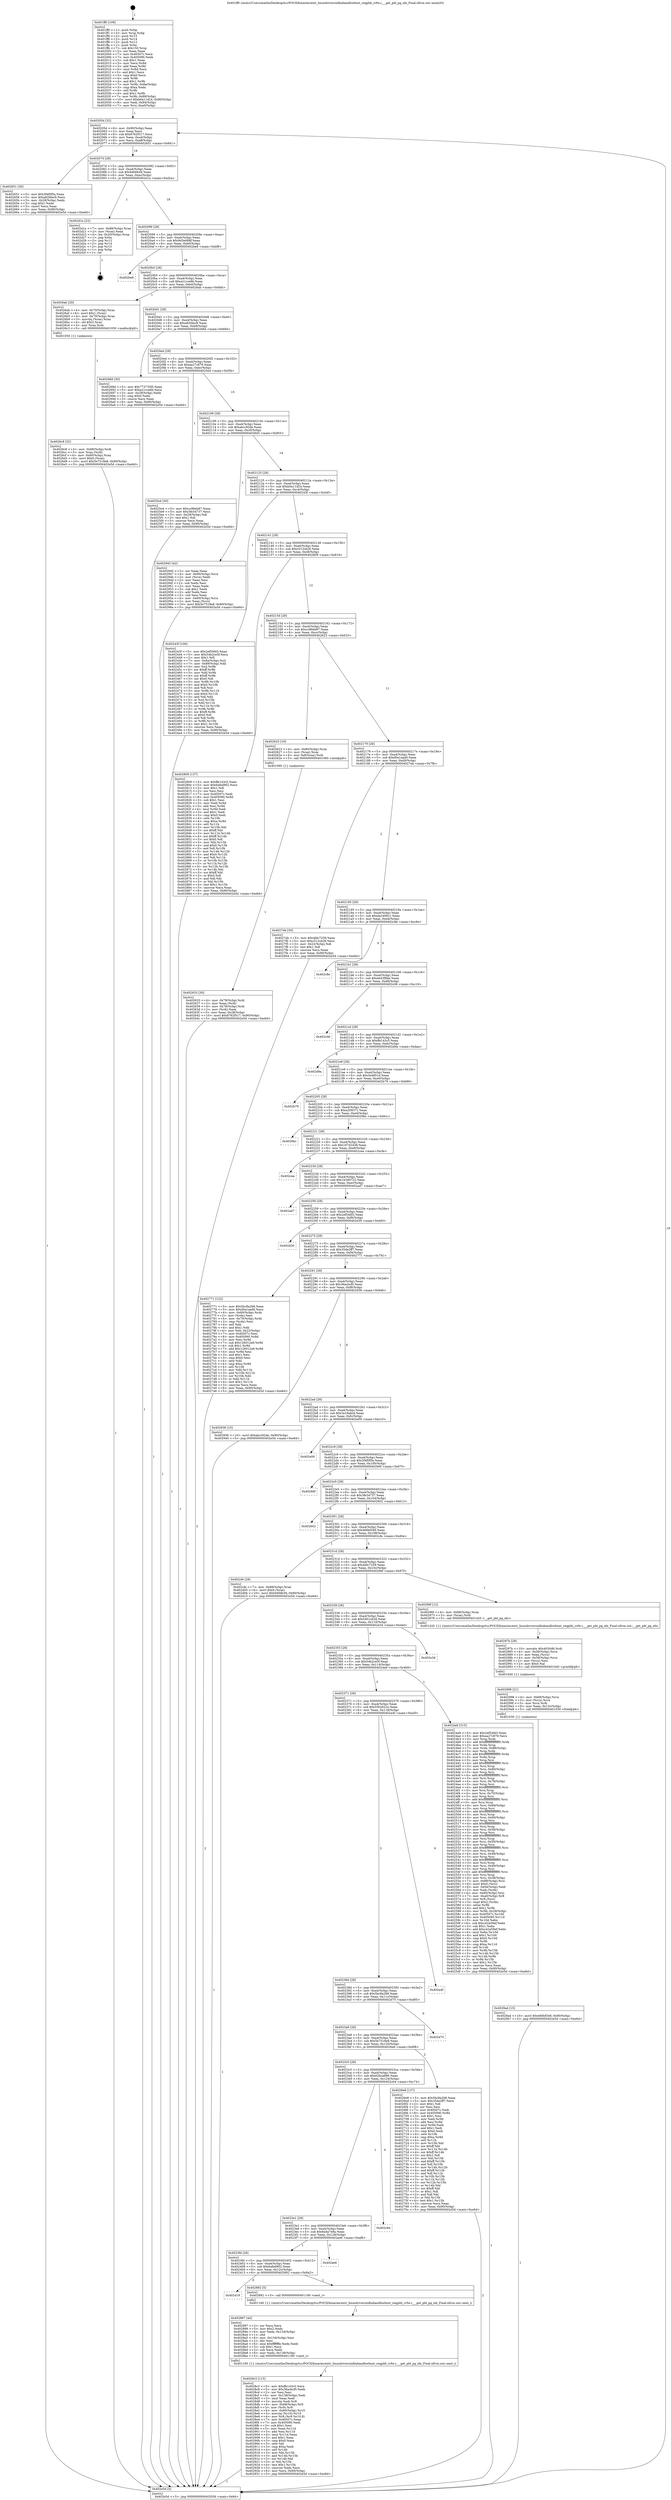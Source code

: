 digraph "0x401ff0" {
  label = "0x401ff0 (/mnt/c/Users/mathe/Desktop/tcc/POCII/binaries/extr_linuxdriversinfinibandhwbnxt_reqplib_rcfw.c___get_pbl_pg_idx_Final-ollvm.out::main(0))"
  labelloc = "t"
  node[shape=record]

  Entry [label="",width=0.3,height=0.3,shape=circle,fillcolor=black,style=filled]
  "0x40205d" [label="{
     0x40205d [32]\l
     | [instrs]\l
     &nbsp;&nbsp;0x40205d \<+6\>: mov -0x90(%rbp),%eax\l
     &nbsp;&nbsp;0x402063 \<+2\>: mov %eax,%ecx\l
     &nbsp;&nbsp;0x402065 \<+6\>: sub $0x8762f517,%ecx\l
     &nbsp;&nbsp;0x40206b \<+6\>: mov %eax,-0xa4(%rbp)\l
     &nbsp;&nbsp;0x402071 \<+6\>: mov %ecx,-0xa8(%rbp)\l
     &nbsp;&nbsp;0x402077 \<+6\>: je 0000000000402651 \<main+0x661\>\l
  }"]
  "0x402651" [label="{
     0x402651 [30]\l
     | [instrs]\l
     &nbsp;&nbsp;0x402651 \<+5\>: mov $0x3f4f0f5a,%eax\l
     &nbsp;&nbsp;0x402656 \<+5\>: mov $0xa82fdec9,%ecx\l
     &nbsp;&nbsp;0x40265b \<+3\>: mov -0x28(%rbp),%edx\l
     &nbsp;&nbsp;0x40265e \<+3\>: cmp $0x1,%edx\l
     &nbsp;&nbsp;0x402661 \<+3\>: cmovl %ecx,%eax\l
     &nbsp;&nbsp;0x402664 \<+6\>: mov %eax,-0x90(%rbp)\l
     &nbsp;&nbsp;0x40266a \<+5\>: jmp 0000000000402e5d \<main+0xe6d\>\l
  }"]
  "0x40207d" [label="{
     0x40207d [28]\l
     | [instrs]\l
     &nbsp;&nbsp;0x40207d \<+5\>: jmp 0000000000402082 \<main+0x92\>\l
     &nbsp;&nbsp;0x402082 \<+6\>: mov -0xa4(%rbp),%eax\l
     &nbsp;&nbsp;0x402088 \<+5\>: sub $0x94f48cf4,%eax\l
     &nbsp;&nbsp;0x40208d \<+6\>: mov %eax,-0xac(%rbp)\l
     &nbsp;&nbsp;0x402093 \<+6\>: je 0000000000402d1a \<main+0xd2a\>\l
  }"]
  Exit [label="",width=0.3,height=0.3,shape=circle,fillcolor=black,style=filled,peripheries=2]
  "0x402d1a" [label="{
     0x402d1a [22]\l
     | [instrs]\l
     &nbsp;&nbsp;0x402d1a \<+7\>: mov -0x88(%rbp),%rax\l
     &nbsp;&nbsp;0x402d21 \<+2\>: mov (%rax),%eax\l
     &nbsp;&nbsp;0x402d23 \<+4\>: lea -0x20(%rbp),%rsp\l
     &nbsp;&nbsp;0x402d27 \<+1\>: pop %rbx\l
     &nbsp;&nbsp;0x402d28 \<+2\>: pop %r12\l
     &nbsp;&nbsp;0x402d2a \<+2\>: pop %r14\l
     &nbsp;&nbsp;0x402d2c \<+2\>: pop %r15\l
     &nbsp;&nbsp;0x402d2e \<+1\>: pop %rbp\l
     &nbsp;&nbsp;0x402d2f \<+1\>: ret\l
  }"]
  "0x402099" [label="{
     0x402099 [28]\l
     | [instrs]\l
     &nbsp;&nbsp;0x402099 \<+5\>: jmp 000000000040209e \<main+0xae\>\l
     &nbsp;&nbsp;0x40209e \<+6\>: mov -0xa4(%rbp),%eax\l
     &nbsp;&nbsp;0x4020a4 \<+5\>: sub $0x9d3e068f,%eax\l
     &nbsp;&nbsp;0x4020a9 \<+6\>: mov %eax,-0xb0(%rbp)\l
     &nbsp;&nbsp;0x4020af \<+6\>: je 0000000000402be8 \<main+0xbf8\>\l
  }"]
  "0x4029ad" [label="{
     0x4029ad [15]\l
     | [instrs]\l
     &nbsp;&nbsp;0x4029ad \<+10\>: movl $0x466bf349,-0x90(%rbp)\l
     &nbsp;&nbsp;0x4029b7 \<+5\>: jmp 0000000000402e5d \<main+0xe6d\>\l
  }"]
  "0x402be8" [label="{
     0x402be8\l
  }", style=dashed]
  "0x4020b5" [label="{
     0x4020b5 [28]\l
     | [instrs]\l
     &nbsp;&nbsp;0x4020b5 \<+5\>: jmp 00000000004020ba \<main+0xca\>\l
     &nbsp;&nbsp;0x4020ba \<+6\>: mov -0xa4(%rbp),%eax\l
     &nbsp;&nbsp;0x4020c0 \<+5\>: sub $0xa21cce6b,%eax\l
     &nbsp;&nbsp;0x4020c5 \<+6\>: mov %eax,-0xb4(%rbp)\l
     &nbsp;&nbsp;0x4020cb \<+6\>: je 00000000004026ab \<main+0x6bb\>\l
  }"]
  "0x402998" [label="{
     0x402998 [21]\l
     | [instrs]\l
     &nbsp;&nbsp;0x402998 \<+4\>: mov -0x68(%rbp),%rcx\l
     &nbsp;&nbsp;0x40299c \<+3\>: mov (%rcx),%rcx\l
     &nbsp;&nbsp;0x40299f \<+3\>: mov %rcx,%rdi\l
     &nbsp;&nbsp;0x4029a2 \<+6\>: mov %eax,-0x13c(%rbp)\l
     &nbsp;&nbsp;0x4029a8 \<+5\>: call 0000000000401030 \<free@plt\>\l
     | [calls]\l
     &nbsp;&nbsp;0x401030 \{1\} (unknown)\l
  }"]
  "0x4026ab" [label="{
     0x4026ab [29]\l
     | [instrs]\l
     &nbsp;&nbsp;0x4026ab \<+4\>: mov -0x70(%rbp),%rax\l
     &nbsp;&nbsp;0x4026af \<+6\>: movl $0x1,(%rax)\l
     &nbsp;&nbsp;0x4026b5 \<+4\>: mov -0x70(%rbp),%rax\l
     &nbsp;&nbsp;0x4026b9 \<+3\>: movslq (%rax),%rax\l
     &nbsp;&nbsp;0x4026bc \<+4\>: shl $0x3,%rax\l
     &nbsp;&nbsp;0x4026c0 \<+3\>: mov %rax,%rdi\l
     &nbsp;&nbsp;0x4026c3 \<+5\>: call 0000000000401050 \<malloc@plt\>\l
     | [calls]\l
     &nbsp;&nbsp;0x401050 \{1\} (unknown)\l
  }"]
  "0x4020d1" [label="{
     0x4020d1 [28]\l
     | [instrs]\l
     &nbsp;&nbsp;0x4020d1 \<+5\>: jmp 00000000004020d6 \<main+0xe6\>\l
     &nbsp;&nbsp;0x4020d6 \<+6\>: mov -0xa4(%rbp),%eax\l
     &nbsp;&nbsp;0x4020dc \<+5\>: sub $0xa82fdec9,%eax\l
     &nbsp;&nbsp;0x4020e1 \<+6\>: mov %eax,-0xb8(%rbp)\l
     &nbsp;&nbsp;0x4020e7 \<+6\>: je 000000000040268d \<main+0x69d\>\l
  }"]
  "0x40297b" [label="{
     0x40297b [29]\l
     | [instrs]\l
     &nbsp;&nbsp;0x40297b \<+10\>: movabs $0x4030d6,%rdi\l
     &nbsp;&nbsp;0x402985 \<+4\>: mov -0x58(%rbp),%rcx\l
     &nbsp;&nbsp;0x402989 \<+2\>: mov %eax,(%rcx)\l
     &nbsp;&nbsp;0x40298b \<+4\>: mov -0x58(%rbp),%rcx\l
     &nbsp;&nbsp;0x40298f \<+2\>: mov (%rcx),%esi\l
     &nbsp;&nbsp;0x402991 \<+2\>: mov $0x0,%al\l
     &nbsp;&nbsp;0x402993 \<+5\>: call 0000000000401040 \<printf@plt\>\l
     | [calls]\l
     &nbsp;&nbsp;0x401040 \{1\} (unknown)\l
  }"]
  "0x40268d" [label="{
     0x40268d [30]\l
     | [instrs]\l
     &nbsp;&nbsp;0x40268d \<+5\>: mov $0x773735f5,%eax\l
     &nbsp;&nbsp;0x402692 \<+5\>: mov $0xa21cce6b,%ecx\l
     &nbsp;&nbsp;0x402697 \<+3\>: mov -0x28(%rbp),%edx\l
     &nbsp;&nbsp;0x40269a \<+3\>: cmp $0x0,%edx\l
     &nbsp;&nbsp;0x40269d \<+3\>: cmove %ecx,%eax\l
     &nbsp;&nbsp;0x4026a0 \<+6\>: mov %eax,-0x90(%rbp)\l
     &nbsp;&nbsp;0x4026a6 \<+5\>: jmp 0000000000402e5d \<main+0xe6d\>\l
  }"]
  "0x4020ed" [label="{
     0x4020ed [28]\l
     | [instrs]\l
     &nbsp;&nbsp;0x4020ed \<+5\>: jmp 00000000004020f2 \<main+0x102\>\l
     &nbsp;&nbsp;0x4020f2 \<+6\>: mov -0xa4(%rbp),%eax\l
     &nbsp;&nbsp;0x4020f8 \<+5\>: sub $0xaa27c879,%eax\l
     &nbsp;&nbsp;0x4020fd \<+6\>: mov %eax,-0xbc(%rbp)\l
     &nbsp;&nbsp;0x402103 \<+6\>: je 00000000004025e4 \<main+0x5f4\>\l
  }"]
  "0x4028c3" [label="{
     0x4028c3 [115]\l
     | [instrs]\l
     &nbsp;&nbsp;0x4028c3 \<+5\>: mov $0xffe143c5,%ecx\l
     &nbsp;&nbsp;0x4028c8 \<+5\>: mov $0x36acbcf0,%edx\l
     &nbsp;&nbsp;0x4028cd \<+2\>: xor %esi,%esi\l
     &nbsp;&nbsp;0x4028cf \<+6\>: mov -0x138(%rbp),%edi\l
     &nbsp;&nbsp;0x4028d5 \<+3\>: imul %eax,%edi\l
     &nbsp;&nbsp;0x4028d8 \<+3\>: movslq %edi,%r8\l
     &nbsp;&nbsp;0x4028db \<+4\>: mov -0x68(%rbp),%r9\l
     &nbsp;&nbsp;0x4028df \<+3\>: mov (%r9),%r9\l
     &nbsp;&nbsp;0x4028e2 \<+4\>: mov -0x60(%rbp),%r10\l
     &nbsp;&nbsp;0x4028e6 \<+3\>: movslq (%r10),%r10\l
     &nbsp;&nbsp;0x4028e9 \<+4\>: mov %r8,(%r9,%r10,8)\l
     &nbsp;&nbsp;0x4028ed \<+7\>: mov 0x40507c,%eax\l
     &nbsp;&nbsp;0x4028f4 \<+7\>: mov 0x405090,%edi\l
     &nbsp;&nbsp;0x4028fb \<+3\>: sub $0x1,%esi\l
     &nbsp;&nbsp;0x4028fe \<+3\>: mov %eax,%r11d\l
     &nbsp;&nbsp;0x402901 \<+3\>: add %esi,%r11d\l
     &nbsp;&nbsp;0x402904 \<+4\>: imul %r11d,%eax\l
     &nbsp;&nbsp;0x402908 \<+3\>: and $0x1,%eax\l
     &nbsp;&nbsp;0x40290b \<+3\>: cmp $0x0,%eax\l
     &nbsp;&nbsp;0x40290e \<+3\>: sete %bl\l
     &nbsp;&nbsp;0x402911 \<+3\>: cmp $0xa,%edi\l
     &nbsp;&nbsp;0x402914 \<+4\>: setl %r14b\l
     &nbsp;&nbsp;0x402918 \<+3\>: mov %bl,%r15b\l
     &nbsp;&nbsp;0x40291b \<+3\>: and %r14b,%r15b\l
     &nbsp;&nbsp;0x40291e \<+3\>: xor %r14b,%bl\l
     &nbsp;&nbsp;0x402921 \<+3\>: or %bl,%r15b\l
     &nbsp;&nbsp;0x402924 \<+4\>: test $0x1,%r15b\l
     &nbsp;&nbsp;0x402928 \<+3\>: cmovne %edx,%ecx\l
     &nbsp;&nbsp;0x40292b \<+6\>: mov %ecx,-0x90(%rbp)\l
     &nbsp;&nbsp;0x402931 \<+5\>: jmp 0000000000402e5d \<main+0xe6d\>\l
  }"]
  "0x4025e4" [label="{
     0x4025e4 [30]\l
     | [instrs]\l
     &nbsp;&nbsp;0x4025e4 \<+5\>: mov $0xcc86eb87,%eax\l
     &nbsp;&nbsp;0x4025e9 \<+5\>: mov $0x3fe34737,%ecx\l
     &nbsp;&nbsp;0x4025ee \<+3\>: mov -0x29(%rbp),%dl\l
     &nbsp;&nbsp;0x4025f1 \<+3\>: test $0x1,%dl\l
     &nbsp;&nbsp;0x4025f4 \<+3\>: cmovne %ecx,%eax\l
     &nbsp;&nbsp;0x4025f7 \<+6\>: mov %eax,-0x90(%rbp)\l
     &nbsp;&nbsp;0x4025fd \<+5\>: jmp 0000000000402e5d \<main+0xe6d\>\l
  }"]
  "0x402109" [label="{
     0x402109 [28]\l
     | [instrs]\l
     &nbsp;&nbsp;0x402109 \<+5\>: jmp 000000000040210e \<main+0x11e\>\l
     &nbsp;&nbsp;0x40210e \<+6\>: mov -0xa4(%rbp),%eax\l
     &nbsp;&nbsp;0x402114 \<+5\>: sub $0xabcc92de,%eax\l
     &nbsp;&nbsp;0x402119 \<+6\>: mov %eax,-0xc0(%rbp)\l
     &nbsp;&nbsp;0x40211f \<+6\>: je 0000000000402945 \<main+0x955\>\l
  }"]
  "0x402897" [label="{
     0x402897 [44]\l
     | [instrs]\l
     &nbsp;&nbsp;0x402897 \<+2\>: xor %ecx,%ecx\l
     &nbsp;&nbsp;0x402899 \<+5\>: mov $0x2,%edx\l
     &nbsp;&nbsp;0x40289e \<+6\>: mov %edx,-0x134(%rbp)\l
     &nbsp;&nbsp;0x4028a4 \<+1\>: cltd\l
     &nbsp;&nbsp;0x4028a5 \<+6\>: mov -0x134(%rbp),%esi\l
     &nbsp;&nbsp;0x4028ab \<+2\>: idiv %esi\l
     &nbsp;&nbsp;0x4028ad \<+6\>: imul $0xfffffffe,%edx,%edx\l
     &nbsp;&nbsp;0x4028b3 \<+3\>: sub $0x1,%ecx\l
     &nbsp;&nbsp;0x4028b6 \<+2\>: sub %ecx,%edx\l
     &nbsp;&nbsp;0x4028b8 \<+6\>: mov %edx,-0x138(%rbp)\l
     &nbsp;&nbsp;0x4028be \<+5\>: call 0000000000401160 \<next_i\>\l
     | [calls]\l
     &nbsp;&nbsp;0x401160 \{1\} (/mnt/c/Users/mathe/Desktop/tcc/POCII/binaries/extr_linuxdriversinfinibandhwbnxt_reqplib_rcfw.c___get_pbl_pg_idx_Final-ollvm.out::next_i)\l
  }"]
  "0x402945" [label="{
     0x402945 [42]\l
     | [instrs]\l
     &nbsp;&nbsp;0x402945 \<+2\>: xor %eax,%eax\l
     &nbsp;&nbsp;0x402947 \<+4\>: mov -0x60(%rbp),%rcx\l
     &nbsp;&nbsp;0x40294b \<+2\>: mov (%rcx),%edx\l
     &nbsp;&nbsp;0x40294d \<+2\>: mov %eax,%esi\l
     &nbsp;&nbsp;0x40294f \<+2\>: sub %edx,%esi\l
     &nbsp;&nbsp;0x402951 \<+2\>: mov %eax,%edx\l
     &nbsp;&nbsp;0x402953 \<+3\>: sub $0x1,%edx\l
     &nbsp;&nbsp;0x402956 \<+2\>: add %edx,%esi\l
     &nbsp;&nbsp;0x402958 \<+2\>: sub %esi,%eax\l
     &nbsp;&nbsp;0x40295a \<+4\>: mov -0x60(%rbp),%rcx\l
     &nbsp;&nbsp;0x40295e \<+2\>: mov %eax,(%rcx)\l
     &nbsp;&nbsp;0x402960 \<+10\>: movl $0x5e7518e8,-0x90(%rbp)\l
     &nbsp;&nbsp;0x40296a \<+5\>: jmp 0000000000402e5d \<main+0xe6d\>\l
  }"]
  "0x402125" [label="{
     0x402125 [28]\l
     | [instrs]\l
     &nbsp;&nbsp;0x402125 \<+5\>: jmp 000000000040212a \<main+0x13a\>\l
     &nbsp;&nbsp;0x40212a \<+6\>: mov -0xa4(%rbp),%eax\l
     &nbsp;&nbsp;0x402130 \<+5\>: sub $0xb0a11d24,%eax\l
     &nbsp;&nbsp;0x402135 \<+6\>: mov %eax,-0xc4(%rbp)\l
     &nbsp;&nbsp;0x40213b \<+6\>: je 000000000040243f \<main+0x44f\>\l
  }"]
  "0x402419" [label="{
     0x402419\l
  }", style=dashed]
  "0x40243f" [label="{
     0x40243f [106]\l
     | [instrs]\l
     &nbsp;&nbsp;0x40243f \<+5\>: mov $0x2ef54fd3,%eax\l
     &nbsp;&nbsp;0x402444 \<+5\>: mov $0x54b2ce5f,%ecx\l
     &nbsp;&nbsp;0x402449 \<+2\>: mov $0x1,%dl\l
     &nbsp;&nbsp;0x40244b \<+7\>: mov -0x8a(%rbp),%sil\l
     &nbsp;&nbsp;0x402452 \<+7\>: mov -0x89(%rbp),%dil\l
     &nbsp;&nbsp;0x402459 \<+3\>: mov %sil,%r8b\l
     &nbsp;&nbsp;0x40245c \<+4\>: xor $0xff,%r8b\l
     &nbsp;&nbsp;0x402460 \<+3\>: mov %dil,%r9b\l
     &nbsp;&nbsp;0x402463 \<+4\>: xor $0xff,%r9b\l
     &nbsp;&nbsp;0x402467 \<+3\>: xor $0x0,%dl\l
     &nbsp;&nbsp;0x40246a \<+3\>: mov %r8b,%r10b\l
     &nbsp;&nbsp;0x40246d \<+4\>: and $0x0,%r10b\l
     &nbsp;&nbsp;0x402471 \<+3\>: and %dl,%sil\l
     &nbsp;&nbsp;0x402474 \<+3\>: mov %r9b,%r11b\l
     &nbsp;&nbsp;0x402477 \<+4\>: and $0x0,%r11b\l
     &nbsp;&nbsp;0x40247b \<+3\>: and %dl,%dil\l
     &nbsp;&nbsp;0x40247e \<+3\>: or %sil,%r10b\l
     &nbsp;&nbsp;0x402481 \<+3\>: or %dil,%r11b\l
     &nbsp;&nbsp;0x402484 \<+3\>: xor %r11b,%r10b\l
     &nbsp;&nbsp;0x402487 \<+3\>: or %r9b,%r8b\l
     &nbsp;&nbsp;0x40248a \<+4\>: xor $0xff,%r8b\l
     &nbsp;&nbsp;0x40248e \<+3\>: or $0x0,%dl\l
     &nbsp;&nbsp;0x402491 \<+3\>: and %dl,%r8b\l
     &nbsp;&nbsp;0x402494 \<+3\>: or %r8b,%r10b\l
     &nbsp;&nbsp;0x402497 \<+4\>: test $0x1,%r10b\l
     &nbsp;&nbsp;0x40249b \<+3\>: cmovne %ecx,%eax\l
     &nbsp;&nbsp;0x40249e \<+6\>: mov %eax,-0x90(%rbp)\l
     &nbsp;&nbsp;0x4024a4 \<+5\>: jmp 0000000000402e5d \<main+0xe6d\>\l
  }"]
  "0x402141" [label="{
     0x402141 [28]\l
     | [instrs]\l
     &nbsp;&nbsp;0x402141 \<+5\>: jmp 0000000000402146 \<main+0x156\>\l
     &nbsp;&nbsp;0x402146 \<+6\>: mov -0xa4(%rbp),%eax\l
     &nbsp;&nbsp;0x40214c \<+5\>: sub $0xc512cb26,%eax\l
     &nbsp;&nbsp;0x402151 \<+6\>: mov %eax,-0xc8(%rbp)\l
     &nbsp;&nbsp;0x402157 \<+6\>: je 0000000000402809 \<main+0x819\>\l
  }"]
  "0x402e5d" [label="{
     0x402e5d [5]\l
     | [instrs]\l
     &nbsp;&nbsp;0x402e5d \<+5\>: jmp 000000000040205d \<main+0x6d\>\l
  }"]
  "0x401ff0" [label="{
     0x401ff0 [109]\l
     | [instrs]\l
     &nbsp;&nbsp;0x401ff0 \<+1\>: push %rbp\l
     &nbsp;&nbsp;0x401ff1 \<+3\>: mov %rsp,%rbp\l
     &nbsp;&nbsp;0x401ff4 \<+2\>: push %r15\l
     &nbsp;&nbsp;0x401ff6 \<+2\>: push %r14\l
     &nbsp;&nbsp;0x401ff8 \<+2\>: push %r12\l
     &nbsp;&nbsp;0x401ffa \<+1\>: push %rbx\l
     &nbsp;&nbsp;0x401ffb \<+7\>: sub $0x150,%rsp\l
     &nbsp;&nbsp;0x402002 \<+2\>: xor %eax,%eax\l
     &nbsp;&nbsp;0x402004 \<+7\>: mov 0x40507c,%ecx\l
     &nbsp;&nbsp;0x40200b \<+7\>: mov 0x405090,%edx\l
     &nbsp;&nbsp;0x402012 \<+3\>: sub $0x1,%eax\l
     &nbsp;&nbsp;0x402015 \<+3\>: mov %ecx,%r8d\l
     &nbsp;&nbsp;0x402018 \<+3\>: add %eax,%r8d\l
     &nbsp;&nbsp;0x40201b \<+4\>: imul %r8d,%ecx\l
     &nbsp;&nbsp;0x40201f \<+3\>: and $0x1,%ecx\l
     &nbsp;&nbsp;0x402022 \<+3\>: cmp $0x0,%ecx\l
     &nbsp;&nbsp;0x402025 \<+4\>: sete %r9b\l
     &nbsp;&nbsp;0x402029 \<+4\>: and $0x1,%r9b\l
     &nbsp;&nbsp;0x40202d \<+7\>: mov %r9b,-0x8a(%rbp)\l
     &nbsp;&nbsp;0x402034 \<+3\>: cmp $0xa,%edx\l
     &nbsp;&nbsp;0x402037 \<+4\>: setl %r9b\l
     &nbsp;&nbsp;0x40203b \<+4\>: and $0x1,%r9b\l
     &nbsp;&nbsp;0x40203f \<+7\>: mov %r9b,-0x89(%rbp)\l
     &nbsp;&nbsp;0x402046 \<+10\>: movl $0xb0a11d24,-0x90(%rbp)\l
     &nbsp;&nbsp;0x402050 \<+6\>: mov %edi,-0x94(%rbp)\l
     &nbsp;&nbsp;0x402056 \<+7\>: mov %rsi,-0xa0(%rbp)\l
  }"]
  "0x402892" [label="{
     0x402892 [5]\l
     | [instrs]\l
     &nbsp;&nbsp;0x402892 \<+5\>: call 0000000000401160 \<next_i\>\l
     | [calls]\l
     &nbsp;&nbsp;0x401160 \{1\} (/mnt/c/Users/mathe/Desktop/tcc/POCII/binaries/extr_linuxdriversinfinibandhwbnxt_reqplib_rcfw.c___get_pbl_pg_idx_Final-ollvm.out::next_i)\l
  }"]
  "0x402809" [label="{
     0x402809 [137]\l
     | [instrs]\l
     &nbsp;&nbsp;0x402809 \<+5\>: mov $0xffe143c5,%eax\l
     &nbsp;&nbsp;0x40280e \<+5\>: mov $0x6afed902,%ecx\l
     &nbsp;&nbsp;0x402813 \<+2\>: mov $0x1,%dl\l
     &nbsp;&nbsp;0x402815 \<+2\>: xor %esi,%esi\l
     &nbsp;&nbsp;0x402817 \<+7\>: mov 0x40507c,%edi\l
     &nbsp;&nbsp;0x40281e \<+8\>: mov 0x405090,%r8d\l
     &nbsp;&nbsp;0x402826 \<+3\>: sub $0x1,%esi\l
     &nbsp;&nbsp;0x402829 \<+3\>: mov %edi,%r9d\l
     &nbsp;&nbsp;0x40282c \<+3\>: add %esi,%r9d\l
     &nbsp;&nbsp;0x40282f \<+4\>: imul %r9d,%edi\l
     &nbsp;&nbsp;0x402833 \<+3\>: and $0x1,%edi\l
     &nbsp;&nbsp;0x402836 \<+3\>: cmp $0x0,%edi\l
     &nbsp;&nbsp;0x402839 \<+4\>: sete %r10b\l
     &nbsp;&nbsp;0x40283d \<+4\>: cmp $0xa,%r8d\l
     &nbsp;&nbsp;0x402841 \<+4\>: setl %r11b\l
     &nbsp;&nbsp;0x402845 \<+3\>: mov %r10b,%bl\l
     &nbsp;&nbsp;0x402848 \<+3\>: xor $0xff,%bl\l
     &nbsp;&nbsp;0x40284b \<+3\>: mov %r11b,%r14b\l
     &nbsp;&nbsp;0x40284e \<+4\>: xor $0xff,%r14b\l
     &nbsp;&nbsp;0x402852 \<+3\>: xor $0x0,%dl\l
     &nbsp;&nbsp;0x402855 \<+3\>: mov %bl,%r15b\l
     &nbsp;&nbsp;0x402858 \<+4\>: and $0x0,%r15b\l
     &nbsp;&nbsp;0x40285c \<+3\>: and %dl,%r10b\l
     &nbsp;&nbsp;0x40285f \<+3\>: mov %r14b,%r12b\l
     &nbsp;&nbsp;0x402862 \<+4\>: and $0x0,%r12b\l
     &nbsp;&nbsp;0x402866 \<+3\>: and %dl,%r11b\l
     &nbsp;&nbsp;0x402869 \<+3\>: or %r10b,%r15b\l
     &nbsp;&nbsp;0x40286c \<+3\>: or %r11b,%r12b\l
     &nbsp;&nbsp;0x40286f \<+3\>: xor %r12b,%r15b\l
     &nbsp;&nbsp;0x402872 \<+3\>: or %r14b,%bl\l
     &nbsp;&nbsp;0x402875 \<+3\>: xor $0xff,%bl\l
     &nbsp;&nbsp;0x402878 \<+3\>: or $0x0,%dl\l
     &nbsp;&nbsp;0x40287b \<+2\>: and %dl,%bl\l
     &nbsp;&nbsp;0x40287d \<+3\>: or %bl,%r15b\l
     &nbsp;&nbsp;0x402880 \<+4\>: test $0x1,%r15b\l
     &nbsp;&nbsp;0x402884 \<+3\>: cmovne %ecx,%eax\l
     &nbsp;&nbsp;0x402887 \<+6\>: mov %eax,-0x90(%rbp)\l
     &nbsp;&nbsp;0x40288d \<+5\>: jmp 0000000000402e5d \<main+0xe6d\>\l
  }"]
  "0x40215d" [label="{
     0x40215d [28]\l
     | [instrs]\l
     &nbsp;&nbsp;0x40215d \<+5\>: jmp 0000000000402162 \<main+0x172\>\l
     &nbsp;&nbsp;0x402162 \<+6\>: mov -0xa4(%rbp),%eax\l
     &nbsp;&nbsp;0x402168 \<+5\>: sub $0xcc86eb87,%eax\l
     &nbsp;&nbsp;0x40216d \<+6\>: mov %eax,-0xcc(%rbp)\l
     &nbsp;&nbsp;0x402173 \<+6\>: je 0000000000402623 \<main+0x633\>\l
  }"]
  "0x4023fd" [label="{
     0x4023fd [28]\l
     | [instrs]\l
     &nbsp;&nbsp;0x4023fd \<+5\>: jmp 0000000000402402 \<main+0x412\>\l
     &nbsp;&nbsp;0x402402 \<+6\>: mov -0xa4(%rbp),%eax\l
     &nbsp;&nbsp;0x402408 \<+5\>: sub $0x6afed902,%eax\l
     &nbsp;&nbsp;0x40240d \<+6\>: mov %eax,-0x12c(%rbp)\l
     &nbsp;&nbsp;0x402413 \<+6\>: je 0000000000402892 \<main+0x8a2\>\l
  }"]
  "0x402623" [label="{
     0x402623 [16]\l
     | [instrs]\l
     &nbsp;&nbsp;0x402623 \<+4\>: mov -0x80(%rbp),%rax\l
     &nbsp;&nbsp;0x402627 \<+3\>: mov (%rax),%rax\l
     &nbsp;&nbsp;0x40262a \<+4\>: mov 0x8(%rax),%rdi\l
     &nbsp;&nbsp;0x40262e \<+5\>: call 0000000000401060 \<atoi@plt\>\l
     | [calls]\l
     &nbsp;&nbsp;0x401060 \{1\} (unknown)\l
  }"]
  "0x402179" [label="{
     0x402179 [28]\l
     | [instrs]\l
     &nbsp;&nbsp;0x402179 \<+5\>: jmp 000000000040217e \<main+0x18e\>\l
     &nbsp;&nbsp;0x40217e \<+6\>: mov -0xa4(%rbp),%eax\l
     &nbsp;&nbsp;0x402184 \<+5\>: sub $0xd0a1aad0,%eax\l
     &nbsp;&nbsp;0x402189 \<+6\>: mov %eax,-0xd0(%rbp)\l
     &nbsp;&nbsp;0x40218f \<+6\>: je 00000000004027eb \<main+0x7fb\>\l
  }"]
  "0x402ae6" [label="{
     0x402ae6\l
  }", style=dashed]
  "0x4027eb" [label="{
     0x4027eb [30]\l
     | [instrs]\l
     &nbsp;&nbsp;0x4027eb \<+5\>: mov $0x4fdc7259,%eax\l
     &nbsp;&nbsp;0x4027f0 \<+5\>: mov $0xc512cb26,%ecx\l
     &nbsp;&nbsp;0x4027f5 \<+3\>: mov -0x22(%rbp),%dl\l
     &nbsp;&nbsp;0x4027f8 \<+3\>: test $0x1,%dl\l
     &nbsp;&nbsp;0x4027fb \<+3\>: cmovne %ecx,%eax\l
     &nbsp;&nbsp;0x4027fe \<+6\>: mov %eax,-0x90(%rbp)\l
     &nbsp;&nbsp;0x402804 \<+5\>: jmp 0000000000402e5d \<main+0xe6d\>\l
  }"]
  "0x402195" [label="{
     0x402195 [28]\l
     | [instrs]\l
     &nbsp;&nbsp;0x402195 \<+5\>: jmp 000000000040219a \<main+0x1aa\>\l
     &nbsp;&nbsp;0x40219a \<+6\>: mov -0xa4(%rbp),%eax\l
     &nbsp;&nbsp;0x4021a0 \<+5\>: sub $0xda2490c1,%eax\l
     &nbsp;&nbsp;0x4021a5 \<+6\>: mov %eax,-0xd4(%rbp)\l
     &nbsp;&nbsp;0x4021ab \<+6\>: je 0000000000402c8e \<main+0xc9e\>\l
  }"]
  "0x4023e1" [label="{
     0x4023e1 [28]\l
     | [instrs]\l
     &nbsp;&nbsp;0x4023e1 \<+5\>: jmp 00000000004023e6 \<main+0x3f6\>\l
     &nbsp;&nbsp;0x4023e6 \<+6\>: mov -0xa4(%rbp),%eax\l
     &nbsp;&nbsp;0x4023ec \<+5\>: sub $0x6a4a7e8a,%eax\l
     &nbsp;&nbsp;0x4023f1 \<+6\>: mov %eax,-0x128(%rbp)\l
     &nbsp;&nbsp;0x4023f7 \<+6\>: je 0000000000402ae6 \<main+0xaf6\>\l
  }"]
  "0x402c8e" [label="{
     0x402c8e\l
  }", style=dashed]
  "0x4021b1" [label="{
     0x4021b1 [28]\l
     | [instrs]\l
     &nbsp;&nbsp;0x4021b1 \<+5\>: jmp 00000000004021b6 \<main+0x1c6\>\l
     &nbsp;&nbsp;0x4021b6 \<+6\>: mov -0xa4(%rbp),%eax\l
     &nbsp;&nbsp;0x4021bc \<+5\>: sub $0xeb43f8de,%eax\l
     &nbsp;&nbsp;0x4021c1 \<+6\>: mov %eax,-0xd8(%rbp)\l
     &nbsp;&nbsp;0x4021c7 \<+6\>: je 0000000000402c06 \<main+0xc16\>\l
  }"]
  "0x402c64" [label="{
     0x402c64\l
  }", style=dashed]
  "0x402c06" [label="{
     0x402c06\l
  }", style=dashed]
  "0x4021cd" [label="{
     0x4021cd [28]\l
     | [instrs]\l
     &nbsp;&nbsp;0x4021cd \<+5\>: jmp 00000000004021d2 \<main+0x1e2\>\l
     &nbsp;&nbsp;0x4021d2 \<+6\>: mov -0xa4(%rbp),%eax\l
     &nbsp;&nbsp;0x4021d8 \<+5\>: sub $0xffe143c5,%eax\l
     &nbsp;&nbsp;0x4021dd \<+6\>: mov %eax,-0xdc(%rbp)\l
     &nbsp;&nbsp;0x4021e3 \<+6\>: je 0000000000402d9a \<main+0xdaa\>\l
  }"]
  "0x4023c5" [label="{
     0x4023c5 [28]\l
     | [instrs]\l
     &nbsp;&nbsp;0x4023c5 \<+5\>: jmp 00000000004023ca \<main+0x3da\>\l
     &nbsp;&nbsp;0x4023ca \<+6\>: mov -0xa4(%rbp),%eax\l
     &nbsp;&nbsp;0x4023d0 \<+5\>: sub $0x62bca686,%eax\l
     &nbsp;&nbsp;0x4023d5 \<+6\>: mov %eax,-0x124(%rbp)\l
     &nbsp;&nbsp;0x4023db \<+6\>: je 0000000000402c64 \<main+0xc74\>\l
  }"]
  "0x402d9a" [label="{
     0x402d9a\l
  }", style=dashed]
  "0x4021e9" [label="{
     0x4021e9 [28]\l
     | [instrs]\l
     &nbsp;&nbsp;0x4021e9 \<+5\>: jmp 00000000004021ee \<main+0x1fe\>\l
     &nbsp;&nbsp;0x4021ee \<+6\>: mov -0xa4(%rbp),%eax\l
     &nbsp;&nbsp;0x4021f4 \<+5\>: sub $0x3e4851d,%eax\l
     &nbsp;&nbsp;0x4021f9 \<+6\>: mov %eax,-0xe0(%rbp)\l
     &nbsp;&nbsp;0x4021ff \<+6\>: je 0000000000402b79 \<main+0xb89\>\l
  }"]
  "0x4026e8" [label="{
     0x4026e8 [137]\l
     | [instrs]\l
     &nbsp;&nbsp;0x4026e8 \<+5\>: mov $0x5bc8a268,%eax\l
     &nbsp;&nbsp;0x4026ed \<+5\>: mov $0x35de2ff7,%ecx\l
     &nbsp;&nbsp;0x4026f2 \<+2\>: mov $0x1,%dl\l
     &nbsp;&nbsp;0x4026f4 \<+2\>: xor %esi,%esi\l
     &nbsp;&nbsp;0x4026f6 \<+7\>: mov 0x40507c,%edi\l
     &nbsp;&nbsp;0x4026fd \<+8\>: mov 0x405090,%r8d\l
     &nbsp;&nbsp;0x402705 \<+3\>: sub $0x1,%esi\l
     &nbsp;&nbsp;0x402708 \<+3\>: mov %edi,%r9d\l
     &nbsp;&nbsp;0x40270b \<+3\>: add %esi,%r9d\l
     &nbsp;&nbsp;0x40270e \<+4\>: imul %r9d,%edi\l
     &nbsp;&nbsp;0x402712 \<+3\>: and $0x1,%edi\l
     &nbsp;&nbsp;0x402715 \<+3\>: cmp $0x0,%edi\l
     &nbsp;&nbsp;0x402718 \<+4\>: sete %r10b\l
     &nbsp;&nbsp;0x40271c \<+4\>: cmp $0xa,%r8d\l
     &nbsp;&nbsp;0x402720 \<+4\>: setl %r11b\l
     &nbsp;&nbsp;0x402724 \<+3\>: mov %r10b,%bl\l
     &nbsp;&nbsp;0x402727 \<+3\>: xor $0xff,%bl\l
     &nbsp;&nbsp;0x40272a \<+3\>: mov %r11b,%r14b\l
     &nbsp;&nbsp;0x40272d \<+4\>: xor $0xff,%r14b\l
     &nbsp;&nbsp;0x402731 \<+3\>: xor $0x1,%dl\l
     &nbsp;&nbsp;0x402734 \<+3\>: mov %bl,%r15b\l
     &nbsp;&nbsp;0x402737 \<+4\>: and $0xff,%r15b\l
     &nbsp;&nbsp;0x40273b \<+3\>: and %dl,%r10b\l
     &nbsp;&nbsp;0x40273e \<+3\>: mov %r14b,%r12b\l
     &nbsp;&nbsp;0x402741 \<+4\>: and $0xff,%r12b\l
     &nbsp;&nbsp;0x402745 \<+3\>: and %dl,%r11b\l
     &nbsp;&nbsp;0x402748 \<+3\>: or %r10b,%r15b\l
     &nbsp;&nbsp;0x40274b \<+3\>: or %r11b,%r12b\l
     &nbsp;&nbsp;0x40274e \<+3\>: xor %r12b,%r15b\l
     &nbsp;&nbsp;0x402751 \<+3\>: or %r14b,%bl\l
     &nbsp;&nbsp;0x402754 \<+3\>: xor $0xff,%bl\l
     &nbsp;&nbsp;0x402757 \<+3\>: or $0x1,%dl\l
     &nbsp;&nbsp;0x40275a \<+2\>: and %dl,%bl\l
     &nbsp;&nbsp;0x40275c \<+3\>: or %bl,%r15b\l
     &nbsp;&nbsp;0x40275f \<+4\>: test $0x1,%r15b\l
     &nbsp;&nbsp;0x402763 \<+3\>: cmovne %ecx,%eax\l
     &nbsp;&nbsp;0x402766 \<+6\>: mov %eax,-0x90(%rbp)\l
     &nbsp;&nbsp;0x40276c \<+5\>: jmp 0000000000402e5d \<main+0xe6d\>\l
  }"]
  "0x402b79" [label="{
     0x402b79\l
  }", style=dashed]
  "0x402205" [label="{
     0x402205 [28]\l
     | [instrs]\l
     &nbsp;&nbsp;0x402205 \<+5\>: jmp 000000000040220a \<main+0x21a\>\l
     &nbsp;&nbsp;0x40220a \<+6\>: mov -0xa4(%rbp),%eax\l
     &nbsp;&nbsp;0x402210 \<+5\>: sub $0xa209371,%eax\l
     &nbsp;&nbsp;0x402215 \<+6\>: mov %eax,-0xe4(%rbp)\l
     &nbsp;&nbsp;0x40221b \<+6\>: je 00000000004029bc \<main+0x9cc\>\l
  }"]
  "0x4023a9" [label="{
     0x4023a9 [28]\l
     | [instrs]\l
     &nbsp;&nbsp;0x4023a9 \<+5\>: jmp 00000000004023ae \<main+0x3be\>\l
     &nbsp;&nbsp;0x4023ae \<+6\>: mov -0xa4(%rbp),%eax\l
     &nbsp;&nbsp;0x4023b4 \<+5\>: sub $0x5e7518e8,%eax\l
     &nbsp;&nbsp;0x4023b9 \<+6\>: mov %eax,-0x120(%rbp)\l
     &nbsp;&nbsp;0x4023bf \<+6\>: je 00000000004026e8 \<main+0x6f8\>\l
  }"]
  "0x4029bc" [label="{
     0x4029bc\l
  }", style=dashed]
  "0x402221" [label="{
     0x402221 [28]\l
     | [instrs]\l
     &nbsp;&nbsp;0x402221 \<+5\>: jmp 0000000000402226 \<main+0x236\>\l
     &nbsp;&nbsp;0x402226 \<+6\>: mov -0xa4(%rbp),%eax\l
     &nbsp;&nbsp;0x40222c \<+5\>: sub $0x167d2438,%eax\l
     &nbsp;&nbsp;0x402231 \<+6\>: mov %eax,-0xe8(%rbp)\l
     &nbsp;&nbsp;0x402237 \<+6\>: je 0000000000402cea \<main+0xcfa\>\l
  }"]
  "0x402d75" [label="{
     0x402d75\l
  }", style=dashed]
  "0x402cea" [label="{
     0x402cea\l
  }", style=dashed]
  "0x40223d" [label="{
     0x40223d [28]\l
     | [instrs]\l
     &nbsp;&nbsp;0x40223d \<+5\>: jmp 0000000000402242 \<main+0x252\>\l
     &nbsp;&nbsp;0x402242 \<+6\>: mov -0xa4(%rbp),%eax\l
     &nbsp;&nbsp;0x402248 \<+5\>: sub $0x1b3d0722,%eax\l
     &nbsp;&nbsp;0x40224d \<+6\>: mov %eax,-0xec(%rbp)\l
     &nbsp;&nbsp;0x402253 \<+6\>: je 0000000000402ad7 \<main+0xae7\>\l
  }"]
  "0x40238d" [label="{
     0x40238d [28]\l
     | [instrs]\l
     &nbsp;&nbsp;0x40238d \<+5\>: jmp 0000000000402392 \<main+0x3a2\>\l
     &nbsp;&nbsp;0x402392 \<+6\>: mov -0xa4(%rbp),%eax\l
     &nbsp;&nbsp;0x402398 \<+5\>: sub $0x5bc8a268,%eax\l
     &nbsp;&nbsp;0x40239d \<+6\>: mov %eax,-0x11c(%rbp)\l
     &nbsp;&nbsp;0x4023a3 \<+6\>: je 0000000000402d75 \<main+0xd85\>\l
  }"]
  "0x402ad7" [label="{
     0x402ad7\l
  }", style=dashed]
  "0x402259" [label="{
     0x402259 [28]\l
     | [instrs]\l
     &nbsp;&nbsp;0x402259 \<+5\>: jmp 000000000040225e \<main+0x26e\>\l
     &nbsp;&nbsp;0x40225e \<+6\>: mov -0xa4(%rbp),%eax\l
     &nbsp;&nbsp;0x402264 \<+5\>: sub $0x2ef54fd3,%eax\l
     &nbsp;&nbsp;0x402269 \<+6\>: mov %eax,-0xf0(%rbp)\l
     &nbsp;&nbsp;0x40226f \<+6\>: je 0000000000402d30 \<main+0xd40\>\l
  }"]
  "0x402a4f" [label="{
     0x402a4f\l
  }", style=dashed]
  "0x402d30" [label="{
     0x402d30\l
  }", style=dashed]
  "0x402275" [label="{
     0x402275 [28]\l
     | [instrs]\l
     &nbsp;&nbsp;0x402275 \<+5\>: jmp 000000000040227a \<main+0x28a\>\l
     &nbsp;&nbsp;0x40227a \<+6\>: mov -0xa4(%rbp),%eax\l
     &nbsp;&nbsp;0x402280 \<+5\>: sub $0x35de2ff7,%eax\l
     &nbsp;&nbsp;0x402285 \<+6\>: mov %eax,-0xf4(%rbp)\l
     &nbsp;&nbsp;0x40228b \<+6\>: je 0000000000402771 \<main+0x781\>\l
  }"]
  "0x4026c8" [label="{
     0x4026c8 [32]\l
     | [instrs]\l
     &nbsp;&nbsp;0x4026c8 \<+4\>: mov -0x68(%rbp),%rdi\l
     &nbsp;&nbsp;0x4026cc \<+3\>: mov %rax,(%rdi)\l
     &nbsp;&nbsp;0x4026cf \<+4\>: mov -0x60(%rbp),%rax\l
     &nbsp;&nbsp;0x4026d3 \<+6\>: movl $0x0,(%rax)\l
     &nbsp;&nbsp;0x4026d9 \<+10\>: movl $0x5e7518e8,-0x90(%rbp)\l
     &nbsp;&nbsp;0x4026e3 \<+5\>: jmp 0000000000402e5d \<main+0xe6d\>\l
  }"]
  "0x402771" [label="{
     0x402771 [122]\l
     | [instrs]\l
     &nbsp;&nbsp;0x402771 \<+5\>: mov $0x5bc8a268,%eax\l
     &nbsp;&nbsp;0x402776 \<+5\>: mov $0xd0a1aad0,%ecx\l
     &nbsp;&nbsp;0x40277b \<+4\>: mov -0x60(%rbp),%rdx\l
     &nbsp;&nbsp;0x40277f \<+2\>: mov (%rdx),%esi\l
     &nbsp;&nbsp;0x402781 \<+4\>: mov -0x70(%rbp),%rdx\l
     &nbsp;&nbsp;0x402785 \<+2\>: cmp (%rdx),%esi\l
     &nbsp;&nbsp;0x402787 \<+4\>: setl %dil\l
     &nbsp;&nbsp;0x40278b \<+4\>: and $0x1,%dil\l
     &nbsp;&nbsp;0x40278f \<+4\>: mov %dil,-0x22(%rbp)\l
     &nbsp;&nbsp;0x402793 \<+7\>: mov 0x40507c,%esi\l
     &nbsp;&nbsp;0x40279a \<+8\>: mov 0x405090,%r8d\l
     &nbsp;&nbsp;0x4027a2 \<+3\>: mov %esi,%r9d\l
     &nbsp;&nbsp;0x4027a5 \<+7\>: sub $0x126012a9,%r9d\l
     &nbsp;&nbsp;0x4027ac \<+4\>: sub $0x1,%r9d\l
     &nbsp;&nbsp;0x4027b0 \<+7\>: add $0x126012a9,%r9d\l
     &nbsp;&nbsp;0x4027b7 \<+4\>: imul %r9d,%esi\l
     &nbsp;&nbsp;0x4027bb \<+3\>: and $0x1,%esi\l
     &nbsp;&nbsp;0x4027be \<+3\>: cmp $0x0,%esi\l
     &nbsp;&nbsp;0x4027c1 \<+4\>: sete %dil\l
     &nbsp;&nbsp;0x4027c5 \<+4\>: cmp $0xa,%r8d\l
     &nbsp;&nbsp;0x4027c9 \<+4\>: setl %r10b\l
     &nbsp;&nbsp;0x4027cd \<+3\>: mov %dil,%r11b\l
     &nbsp;&nbsp;0x4027d0 \<+3\>: and %r10b,%r11b\l
     &nbsp;&nbsp;0x4027d3 \<+3\>: xor %r10b,%dil\l
     &nbsp;&nbsp;0x4027d6 \<+3\>: or %dil,%r11b\l
     &nbsp;&nbsp;0x4027d9 \<+4\>: test $0x1,%r11b\l
     &nbsp;&nbsp;0x4027dd \<+3\>: cmovne %ecx,%eax\l
     &nbsp;&nbsp;0x4027e0 \<+6\>: mov %eax,-0x90(%rbp)\l
     &nbsp;&nbsp;0x4027e6 \<+5\>: jmp 0000000000402e5d \<main+0xe6d\>\l
  }"]
  "0x402291" [label="{
     0x402291 [28]\l
     | [instrs]\l
     &nbsp;&nbsp;0x402291 \<+5\>: jmp 0000000000402296 \<main+0x2a6\>\l
     &nbsp;&nbsp;0x402296 \<+6\>: mov -0xa4(%rbp),%eax\l
     &nbsp;&nbsp;0x40229c \<+5\>: sub $0x36acbcf0,%eax\l
     &nbsp;&nbsp;0x4022a1 \<+6\>: mov %eax,-0xf8(%rbp)\l
     &nbsp;&nbsp;0x4022a7 \<+6\>: je 0000000000402936 \<main+0x946\>\l
  }"]
  "0x402633" [label="{
     0x402633 [30]\l
     | [instrs]\l
     &nbsp;&nbsp;0x402633 \<+4\>: mov -0x78(%rbp),%rdi\l
     &nbsp;&nbsp;0x402637 \<+2\>: mov %eax,(%rdi)\l
     &nbsp;&nbsp;0x402639 \<+4\>: mov -0x78(%rbp),%rdi\l
     &nbsp;&nbsp;0x40263d \<+2\>: mov (%rdi),%eax\l
     &nbsp;&nbsp;0x40263f \<+3\>: mov %eax,-0x28(%rbp)\l
     &nbsp;&nbsp;0x402642 \<+10\>: movl $0x8762f517,-0x90(%rbp)\l
     &nbsp;&nbsp;0x40264c \<+5\>: jmp 0000000000402e5d \<main+0xe6d\>\l
  }"]
  "0x402936" [label="{
     0x402936 [15]\l
     | [instrs]\l
     &nbsp;&nbsp;0x402936 \<+10\>: movl $0xabcc92de,-0x90(%rbp)\l
     &nbsp;&nbsp;0x402940 \<+5\>: jmp 0000000000402e5d \<main+0xe6d\>\l
  }"]
  "0x4022ad" [label="{
     0x4022ad [28]\l
     | [instrs]\l
     &nbsp;&nbsp;0x4022ad \<+5\>: jmp 00000000004022b2 \<main+0x2c2\>\l
     &nbsp;&nbsp;0x4022b2 \<+6\>: mov -0xa4(%rbp),%eax\l
     &nbsp;&nbsp;0x4022b8 \<+5\>: sub $0x3a18abcb,%eax\l
     &nbsp;&nbsp;0x4022bd \<+6\>: mov %eax,-0xfc(%rbp)\l
     &nbsp;&nbsp;0x4022c3 \<+6\>: je 0000000000402e00 \<main+0xe10\>\l
  }"]
  "0x402371" [label="{
     0x402371 [28]\l
     | [instrs]\l
     &nbsp;&nbsp;0x402371 \<+5\>: jmp 0000000000402376 \<main+0x386\>\l
     &nbsp;&nbsp;0x402376 \<+6\>: mov -0xa4(%rbp),%eax\l
     &nbsp;&nbsp;0x40237c \<+5\>: sub $0x55b2621e,%eax\l
     &nbsp;&nbsp;0x402381 \<+6\>: mov %eax,-0x118(%rbp)\l
     &nbsp;&nbsp;0x402387 \<+6\>: je 0000000000402a4f \<main+0xa5f\>\l
  }"]
  "0x402e00" [label="{
     0x402e00\l
  }", style=dashed]
  "0x4022c9" [label="{
     0x4022c9 [28]\l
     | [instrs]\l
     &nbsp;&nbsp;0x4022c9 \<+5\>: jmp 00000000004022ce \<main+0x2de\>\l
     &nbsp;&nbsp;0x4022ce \<+6\>: mov -0xa4(%rbp),%eax\l
     &nbsp;&nbsp;0x4022d4 \<+5\>: sub $0x3f4f0f5a,%eax\l
     &nbsp;&nbsp;0x4022d9 \<+6\>: mov %eax,-0x100(%rbp)\l
     &nbsp;&nbsp;0x4022df \<+6\>: je 000000000040266f \<main+0x67f\>\l
  }"]
  "0x4024a9" [label="{
     0x4024a9 [315]\l
     | [instrs]\l
     &nbsp;&nbsp;0x4024a9 \<+5\>: mov $0x2ef54fd3,%eax\l
     &nbsp;&nbsp;0x4024ae \<+5\>: mov $0xaa27c879,%ecx\l
     &nbsp;&nbsp;0x4024b3 \<+3\>: mov %rsp,%rdx\l
     &nbsp;&nbsp;0x4024b6 \<+4\>: add $0xfffffffffffffff0,%rdx\l
     &nbsp;&nbsp;0x4024ba \<+3\>: mov %rdx,%rsp\l
     &nbsp;&nbsp;0x4024bd \<+7\>: mov %rdx,-0x88(%rbp)\l
     &nbsp;&nbsp;0x4024c4 \<+3\>: mov %rsp,%rdx\l
     &nbsp;&nbsp;0x4024c7 \<+4\>: add $0xfffffffffffffff0,%rdx\l
     &nbsp;&nbsp;0x4024cb \<+3\>: mov %rdx,%rsp\l
     &nbsp;&nbsp;0x4024ce \<+3\>: mov %rsp,%rsi\l
     &nbsp;&nbsp;0x4024d1 \<+4\>: add $0xfffffffffffffff0,%rsi\l
     &nbsp;&nbsp;0x4024d5 \<+3\>: mov %rsi,%rsp\l
     &nbsp;&nbsp;0x4024d8 \<+4\>: mov %rsi,-0x80(%rbp)\l
     &nbsp;&nbsp;0x4024dc \<+3\>: mov %rsp,%rsi\l
     &nbsp;&nbsp;0x4024df \<+4\>: add $0xfffffffffffffff0,%rsi\l
     &nbsp;&nbsp;0x4024e3 \<+3\>: mov %rsi,%rsp\l
     &nbsp;&nbsp;0x4024e6 \<+4\>: mov %rsi,-0x78(%rbp)\l
     &nbsp;&nbsp;0x4024ea \<+3\>: mov %rsp,%rsi\l
     &nbsp;&nbsp;0x4024ed \<+4\>: add $0xfffffffffffffff0,%rsi\l
     &nbsp;&nbsp;0x4024f1 \<+3\>: mov %rsi,%rsp\l
     &nbsp;&nbsp;0x4024f4 \<+4\>: mov %rsi,-0x70(%rbp)\l
     &nbsp;&nbsp;0x4024f8 \<+3\>: mov %rsp,%rsi\l
     &nbsp;&nbsp;0x4024fb \<+4\>: add $0xfffffffffffffff0,%rsi\l
     &nbsp;&nbsp;0x4024ff \<+3\>: mov %rsi,%rsp\l
     &nbsp;&nbsp;0x402502 \<+4\>: mov %rsi,-0x68(%rbp)\l
     &nbsp;&nbsp;0x402506 \<+3\>: mov %rsp,%rsi\l
     &nbsp;&nbsp;0x402509 \<+4\>: add $0xfffffffffffffff0,%rsi\l
     &nbsp;&nbsp;0x40250d \<+3\>: mov %rsi,%rsp\l
     &nbsp;&nbsp;0x402510 \<+4\>: mov %rsi,-0x60(%rbp)\l
     &nbsp;&nbsp;0x402514 \<+3\>: mov %rsp,%rsi\l
     &nbsp;&nbsp;0x402517 \<+4\>: add $0xfffffffffffffff0,%rsi\l
     &nbsp;&nbsp;0x40251b \<+3\>: mov %rsi,%rsp\l
     &nbsp;&nbsp;0x40251e \<+4\>: mov %rsi,-0x58(%rbp)\l
     &nbsp;&nbsp;0x402522 \<+3\>: mov %rsp,%rsi\l
     &nbsp;&nbsp;0x402525 \<+4\>: add $0xfffffffffffffff0,%rsi\l
     &nbsp;&nbsp;0x402529 \<+3\>: mov %rsi,%rsp\l
     &nbsp;&nbsp;0x40252c \<+4\>: mov %rsi,-0x50(%rbp)\l
     &nbsp;&nbsp;0x402530 \<+3\>: mov %rsp,%rsi\l
     &nbsp;&nbsp;0x402533 \<+4\>: add $0xfffffffffffffff0,%rsi\l
     &nbsp;&nbsp;0x402537 \<+3\>: mov %rsi,%rsp\l
     &nbsp;&nbsp;0x40253a \<+4\>: mov %rsi,-0x48(%rbp)\l
     &nbsp;&nbsp;0x40253e \<+3\>: mov %rsp,%rsi\l
     &nbsp;&nbsp;0x402541 \<+4\>: add $0xfffffffffffffff0,%rsi\l
     &nbsp;&nbsp;0x402545 \<+3\>: mov %rsi,%rsp\l
     &nbsp;&nbsp;0x402548 \<+4\>: mov %rsi,-0x40(%rbp)\l
     &nbsp;&nbsp;0x40254c \<+3\>: mov %rsp,%rsi\l
     &nbsp;&nbsp;0x40254f \<+4\>: add $0xfffffffffffffff0,%rsi\l
     &nbsp;&nbsp;0x402553 \<+3\>: mov %rsi,%rsp\l
     &nbsp;&nbsp;0x402556 \<+4\>: mov %rsi,-0x38(%rbp)\l
     &nbsp;&nbsp;0x40255a \<+7\>: mov -0x88(%rbp),%rsi\l
     &nbsp;&nbsp;0x402561 \<+6\>: movl $0x0,(%rsi)\l
     &nbsp;&nbsp;0x402567 \<+6\>: mov -0x94(%rbp),%edi\l
     &nbsp;&nbsp;0x40256d \<+2\>: mov %edi,(%rdx)\l
     &nbsp;&nbsp;0x40256f \<+4\>: mov -0x80(%rbp),%rsi\l
     &nbsp;&nbsp;0x402573 \<+7\>: mov -0xa0(%rbp),%r8\l
     &nbsp;&nbsp;0x40257a \<+3\>: mov %r8,(%rsi)\l
     &nbsp;&nbsp;0x40257d \<+3\>: cmpl $0x2,(%rdx)\l
     &nbsp;&nbsp;0x402580 \<+4\>: setne %r9b\l
     &nbsp;&nbsp;0x402584 \<+4\>: and $0x1,%r9b\l
     &nbsp;&nbsp;0x402588 \<+4\>: mov %r9b,-0x29(%rbp)\l
     &nbsp;&nbsp;0x40258c \<+8\>: mov 0x40507c,%r10d\l
     &nbsp;&nbsp;0x402594 \<+8\>: mov 0x405090,%r11d\l
     &nbsp;&nbsp;0x40259c \<+3\>: mov %r10d,%ebx\l
     &nbsp;&nbsp;0x40259f \<+6\>: sub $0xc42a59ef,%ebx\l
     &nbsp;&nbsp;0x4025a5 \<+3\>: sub $0x1,%ebx\l
     &nbsp;&nbsp;0x4025a8 \<+6\>: add $0xc42a59ef,%ebx\l
     &nbsp;&nbsp;0x4025ae \<+4\>: imul %ebx,%r10d\l
     &nbsp;&nbsp;0x4025b2 \<+4\>: and $0x1,%r10d\l
     &nbsp;&nbsp;0x4025b6 \<+4\>: cmp $0x0,%r10d\l
     &nbsp;&nbsp;0x4025ba \<+4\>: sete %r9b\l
     &nbsp;&nbsp;0x4025be \<+4\>: cmp $0xa,%r11d\l
     &nbsp;&nbsp;0x4025c2 \<+4\>: setl %r14b\l
     &nbsp;&nbsp;0x4025c6 \<+3\>: mov %r9b,%r15b\l
     &nbsp;&nbsp;0x4025c9 \<+3\>: and %r14b,%r15b\l
     &nbsp;&nbsp;0x4025cc \<+3\>: xor %r14b,%r9b\l
     &nbsp;&nbsp;0x4025cf \<+3\>: or %r9b,%r15b\l
     &nbsp;&nbsp;0x4025d2 \<+4\>: test $0x1,%r15b\l
     &nbsp;&nbsp;0x4025d6 \<+3\>: cmovne %ecx,%eax\l
     &nbsp;&nbsp;0x4025d9 \<+6\>: mov %eax,-0x90(%rbp)\l
     &nbsp;&nbsp;0x4025df \<+5\>: jmp 0000000000402e5d \<main+0xe6d\>\l
  }"]
  "0x40266f" [label="{
     0x40266f\l
  }", style=dashed]
  "0x4022e5" [label="{
     0x4022e5 [28]\l
     | [instrs]\l
     &nbsp;&nbsp;0x4022e5 \<+5\>: jmp 00000000004022ea \<main+0x2fa\>\l
     &nbsp;&nbsp;0x4022ea \<+6\>: mov -0xa4(%rbp),%eax\l
     &nbsp;&nbsp;0x4022f0 \<+5\>: sub $0x3fe34737,%eax\l
     &nbsp;&nbsp;0x4022f5 \<+6\>: mov %eax,-0x104(%rbp)\l
     &nbsp;&nbsp;0x4022fb \<+6\>: je 0000000000402602 \<main+0x612\>\l
  }"]
  "0x402355" [label="{
     0x402355 [28]\l
     | [instrs]\l
     &nbsp;&nbsp;0x402355 \<+5\>: jmp 000000000040235a \<main+0x36a\>\l
     &nbsp;&nbsp;0x40235a \<+6\>: mov -0xa4(%rbp),%eax\l
     &nbsp;&nbsp;0x402360 \<+5\>: sub $0x54b2ce5f,%eax\l
     &nbsp;&nbsp;0x402365 \<+6\>: mov %eax,-0x114(%rbp)\l
     &nbsp;&nbsp;0x40236b \<+6\>: je 00000000004024a9 \<main+0x4b9\>\l
  }"]
  "0x402602" [label="{
     0x402602\l
  }", style=dashed]
  "0x402301" [label="{
     0x402301 [28]\l
     | [instrs]\l
     &nbsp;&nbsp;0x402301 \<+5\>: jmp 0000000000402306 \<main+0x316\>\l
     &nbsp;&nbsp;0x402306 \<+6\>: mov -0xa4(%rbp),%eax\l
     &nbsp;&nbsp;0x40230c \<+5\>: sub $0x466bf349,%eax\l
     &nbsp;&nbsp;0x402311 \<+6\>: mov %eax,-0x108(%rbp)\l
     &nbsp;&nbsp;0x402317 \<+6\>: je 0000000000402cfe \<main+0xd0e\>\l
  }"]
  "0x402e3d" [label="{
     0x402e3d\l
  }", style=dashed]
  "0x402cfe" [label="{
     0x402cfe [28]\l
     | [instrs]\l
     &nbsp;&nbsp;0x402cfe \<+7\>: mov -0x88(%rbp),%rax\l
     &nbsp;&nbsp;0x402d05 \<+6\>: movl $0x0,(%rax)\l
     &nbsp;&nbsp;0x402d0b \<+10\>: movl $0x94f48cf4,-0x90(%rbp)\l
     &nbsp;&nbsp;0x402d15 \<+5\>: jmp 0000000000402e5d \<main+0xe6d\>\l
  }"]
  "0x40231d" [label="{
     0x40231d [28]\l
     | [instrs]\l
     &nbsp;&nbsp;0x40231d \<+5\>: jmp 0000000000402322 \<main+0x332\>\l
     &nbsp;&nbsp;0x402322 \<+6\>: mov -0xa4(%rbp),%eax\l
     &nbsp;&nbsp;0x402328 \<+5\>: sub $0x4fdc7259,%eax\l
     &nbsp;&nbsp;0x40232d \<+6\>: mov %eax,-0x10c(%rbp)\l
     &nbsp;&nbsp;0x402333 \<+6\>: je 000000000040296f \<main+0x97f\>\l
  }"]
  "0x402339" [label="{
     0x402339 [28]\l
     | [instrs]\l
     &nbsp;&nbsp;0x402339 \<+5\>: jmp 000000000040233e \<main+0x34e\>\l
     &nbsp;&nbsp;0x40233e \<+6\>: mov -0xa4(%rbp),%eax\l
     &nbsp;&nbsp;0x402344 \<+5\>: sub $0x5401cb3d,%eax\l
     &nbsp;&nbsp;0x402349 \<+6\>: mov %eax,-0x110(%rbp)\l
     &nbsp;&nbsp;0x40234f \<+6\>: je 0000000000402e3d \<main+0xe4d\>\l
  }"]
  "0x40296f" [label="{
     0x40296f [12]\l
     | [instrs]\l
     &nbsp;&nbsp;0x40296f \<+4\>: mov -0x68(%rbp),%rax\l
     &nbsp;&nbsp;0x402973 \<+3\>: mov (%rax),%rdi\l
     &nbsp;&nbsp;0x402976 \<+5\>: call 0000000000401420 \<__get_pbl_pg_idx\>\l
     | [calls]\l
     &nbsp;&nbsp;0x401420 \{1\} (/mnt/c/Users/mathe/Desktop/tcc/POCII/binaries/extr_linuxdriversinfinibandhwbnxt_reqplib_rcfw.c___get_pbl_pg_idx_Final-ollvm.out::__get_pbl_pg_idx)\l
  }"]
  Entry -> "0x401ff0" [label=" 1"]
  "0x40205d" -> "0x402651" [label=" 1"]
  "0x40205d" -> "0x40207d" [label=" 19"]
  "0x402d1a" -> Exit [label=" 1"]
  "0x40207d" -> "0x402d1a" [label=" 1"]
  "0x40207d" -> "0x402099" [label=" 18"]
  "0x402cfe" -> "0x402e5d" [label=" 1"]
  "0x402099" -> "0x402be8" [label=" 0"]
  "0x402099" -> "0x4020b5" [label=" 18"]
  "0x4029ad" -> "0x402e5d" [label=" 1"]
  "0x4020b5" -> "0x4026ab" [label=" 1"]
  "0x4020b5" -> "0x4020d1" [label=" 17"]
  "0x402998" -> "0x4029ad" [label=" 1"]
  "0x4020d1" -> "0x40268d" [label=" 1"]
  "0x4020d1" -> "0x4020ed" [label=" 16"]
  "0x40297b" -> "0x402998" [label=" 1"]
  "0x4020ed" -> "0x4025e4" [label=" 1"]
  "0x4020ed" -> "0x402109" [label=" 15"]
  "0x40296f" -> "0x40297b" [label=" 1"]
  "0x402109" -> "0x402945" [label=" 1"]
  "0x402109" -> "0x402125" [label=" 14"]
  "0x402945" -> "0x402e5d" [label=" 1"]
  "0x402125" -> "0x40243f" [label=" 1"]
  "0x402125" -> "0x402141" [label=" 13"]
  "0x40243f" -> "0x402e5d" [label=" 1"]
  "0x401ff0" -> "0x40205d" [label=" 1"]
  "0x402e5d" -> "0x40205d" [label=" 19"]
  "0x402936" -> "0x402e5d" [label=" 1"]
  "0x402141" -> "0x402809" [label=" 1"]
  "0x402141" -> "0x40215d" [label=" 12"]
  "0x4028c3" -> "0x402e5d" [label=" 1"]
  "0x40215d" -> "0x402623" [label=" 1"]
  "0x40215d" -> "0x402179" [label=" 11"]
  "0x402892" -> "0x402897" [label=" 1"]
  "0x402179" -> "0x4027eb" [label=" 2"]
  "0x402179" -> "0x402195" [label=" 9"]
  "0x4023fd" -> "0x402419" [label=" 0"]
  "0x402195" -> "0x402c8e" [label=" 0"]
  "0x402195" -> "0x4021b1" [label=" 9"]
  "0x402897" -> "0x4028c3" [label=" 1"]
  "0x4021b1" -> "0x402c06" [label=" 0"]
  "0x4021b1" -> "0x4021cd" [label=" 9"]
  "0x4023e1" -> "0x4023fd" [label=" 1"]
  "0x4021cd" -> "0x402d9a" [label=" 0"]
  "0x4021cd" -> "0x4021e9" [label=" 9"]
  "0x4023fd" -> "0x402892" [label=" 1"]
  "0x4021e9" -> "0x402b79" [label=" 0"]
  "0x4021e9" -> "0x402205" [label=" 9"]
  "0x4023c5" -> "0x4023e1" [label=" 1"]
  "0x402205" -> "0x4029bc" [label=" 0"]
  "0x402205" -> "0x402221" [label=" 9"]
  "0x4023e1" -> "0x402ae6" [label=" 0"]
  "0x402221" -> "0x402cea" [label=" 0"]
  "0x402221" -> "0x40223d" [label=" 9"]
  "0x402809" -> "0x402e5d" [label=" 1"]
  "0x40223d" -> "0x402ad7" [label=" 0"]
  "0x40223d" -> "0x402259" [label=" 9"]
  "0x402771" -> "0x402e5d" [label=" 2"]
  "0x402259" -> "0x402d30" [label=" 0"]
  "0x402259" -> "0x402275" [label=" 9"]
  "0x4026e8" -> "0x402e5d" [label=" 2"]
  "0x402275" -> "0x402771" [label=" 2"]
  "0x402275" -> "0x402291" [label=" 7"]
  "0x4023a9" -> "0x4026e8" [label=" 2"]
  "0x402291" -> "0x402936" [label=" 1"]
  "0x402291" -> "0x4022ad" [label=" 6"]
  "0x4023c5" -> "0x402c64" [label=" 0"]
  "0x4022ad" -> "0x402e00" [label=" 0"]
  "0x4022ad" -> "0x4022c9" [label=" 6"]
  "0x40238d" -> "0x402d75" [label=" 0"]
  "0x4022c9" -> "0x40266f" [label=" 0"]
  "0x4022c9" -> "0x4022e5" [label=" 6"]
  "0x4027eb" -> "0x402e5d" [label=" 2"]
  "0x4022e5" -> "0x402602" [label=" 0"]
  "0x4022e5" -> "0x402301" [label=" 6"]
  "0x402371" -> "0x402a4f" [label=" 0"]
  "0x402301" -> "0x402cfe" [label=" 1"]
  "0x402301" -> "0x40231d" [label=" 5"]
  "0x4023a9" -> "0x4023c5" [label=" 1"]
  "0x40231d" -> "0x40296f" [label=" 1"]
  "0x40231d" -> "0x402339" [label=" 4"]
  "0x4026c8" -> "0x402e5d" [label=" 1"]
  "0x402339" -> "0x402e3d" [label=" 0"]
  "0x402339" -> "0x402355" [label=" 4"]
  "0x402371" -> "0x40238d" [label=" 3"]
  "0x402355" -> "0x4024a9" [label=" 1"]
  "0x402355" -> "0x402371" [label=" 3"]
  "0x40238d" -> "0x4023a9" [label=" 3"]
  "0x4024a9" -> "0x402e5d" [label=" 1"]
  "0x4025e4" -> "0x402e5d" [label=" 1"]
  "0x402623" -> "0x402633" [label=" 1"]
  "0x402633" -> "0x402e5d" [label=" 1"]
  "0x402651" -> "0x402e5d" [label=" 1"]
  "0x40268d" -> "0x402e5d" [label=" 1"]
  "0x4026ab" -> "0x4026c8" [label=" 1"]
}
